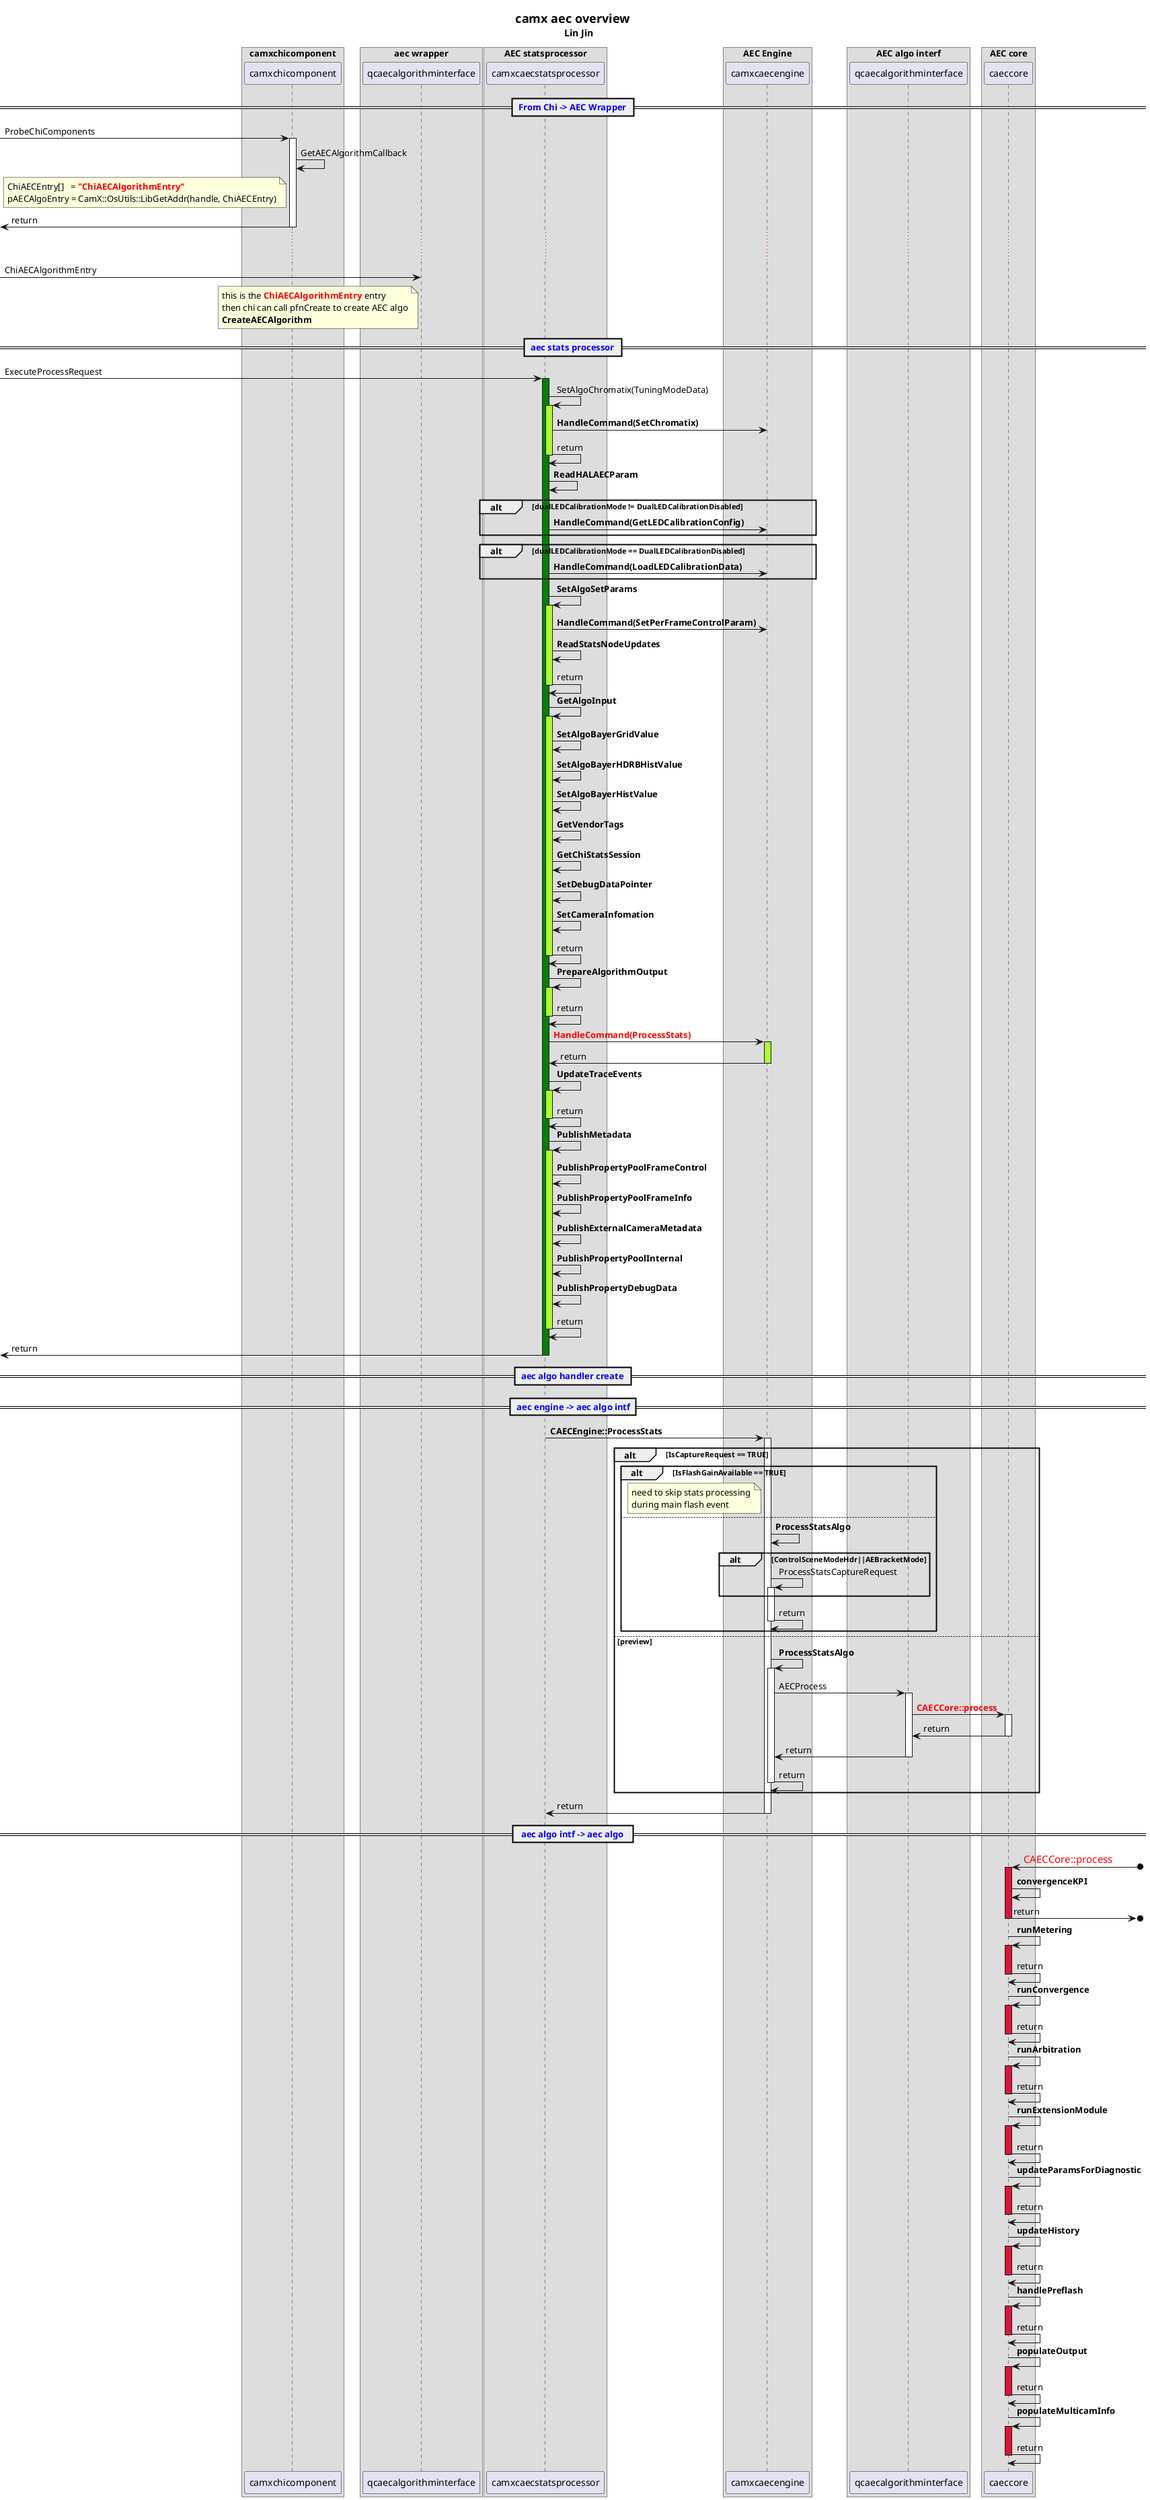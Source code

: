 @startuml
title <size:18>camx aec overview</size>\n     Lin Jin
/'box "camxchicomponent" #Chartreuse'/
box "camxchicomponent"
participant camxchicomponent
end box

/'box "aec wrapper" #BUSINESS'/
box "aec wrapper"
participant qcaecalgorithminterface
end box

/'box "AEC statsprocessor" #Violet'/
box "AEC statsprocessor"
participant camxcaecstatsprocessor
end box

/'box "AEC Engine" #SkyBlue'/
box "AEC Engine"
participant camxcaecengine
end box

/'box "AEC algo interf" #PaleGreen'/
box "AEC algo interf"
participant qcaecalgorithminterface as aec_algo_intf
end box

/'box "AEC core" #salmon'/
box "AEC core"
participant caeccore
end box

== <color:blue> From Chi -> AEC Wrapper </color>==
[->camxchicomponent: ProbeChiComponents
activate camxchicomponent
  camxchicomponent->camxchicomponent: GetAECAlgorithmCallback
  note left camxchicomponent
    ChiAECEntry[]   = <color:red>**"ChiAECAlgorithmEntry"**
    pAECAlgoEntry = CamX::OsUtils::LibGetAddr(handle, ChiAECEntry)
  end note
[<-camxchicomponent: return
deactivate camxchicomponent

... ...
[->qcaecalgorithminterface: ChiAECAlgorithmEntry
note left qcaecalgorithminterface
  this is the <color:red>**ChiAECAlgorithmEntry**</color> entry
  then chi can call pfnCreate to create AEC algo
  **CreateAECAlgorithm**
end note


== <color:blue> aec stats processor </color>==
[->camxcaecstatsprocessor: ExecuteProcessRequest
activate camxcaecstatsprocessor #green
  camxcaecstatsprocessor->camxcaecstatsprocessor: SetAlgoChromatix(TuningModeData)
  activate camxcaecstatsprocessor #GreenYellow
    camxcaecstatsprocessor->camxcaecengine: **HandleCommand(SetChromatix)**
  camxcaecstatsprocessor->camxcaecstatsprocessor: return
  deactivate camxcaecstatsprocessor

  camxcaecstatsprocessor->camxcaecstatsprocessor: **ReadHALAECParam**

  alt dualLEDCalibrationMode != DualLEDCalibrationDisabled
    camxcaecstatsprocessor->camxcaecengine: **HandleCommand(GetLEDCalibrationConfig)**
  end

  alt dualLEDCalibrationMode == DualLEDCalibrationDisabled
    camxcaecstatsprocessor->camxcaecengine: **HandleCommand(LoadLEDCalibrationData)**
  end

  camxcaecstatsprocessor->camxcaecstatsprocessor: **SetAlgoSetParams**
  activate camxcaecstatsprocessor #GreenYellow
    camxcaecstatsprocessor->camxcaecengine: **HandleCommand(SetPerFrameControlParam)**
    camxcaecstatsprocessor->camxcaecstatsprocessor: **ReadStatsNodeUpdates**
  camxcaecstatsprocessor->camxcaecstatsprocessor: return
  deactivate camxcaecstatsprocessor


  camxcaecstatsprocessor->camxcaecstatsprocessor: **GetAlgoInput**
  activate camxcaecstatsprocessor #GreenYellow
    camxcaecstatsprocessor->camxcaecstatsprocessor: **SetAlgoBayerGridValue**
    camxcaecstatsprocessor->camxcaecstatsprocessor: **SetAlgoBayerHDRBHistValue**
    camxcaecstatsprocessor->camxcaecstatsprocessor: **SetAlgoBayerHistValue**
    camxcaecstatsprocessor->camxcaecstatsprocessor: **GetVendorTags**
    camxcaecstatsprocessor->camxcaecstatsprocessor: **GetChiStatsSession**
    camxcaecstatsprocessor->camxcaecstatsprocessor: **SetDebugDataPointer**
    camxcaecstatsprocessor->camxcaecstatsprocessor: **SetCameraInfomation**
  camxcaecstatsprocessor->camxcaecstatsprocessor: return
  deactivate camxcaecstatsprocessor

  camxcaecstatsprocessor->camxcaecstatsprocessor: **PrepareAlgorithmOutput**
  activate camxcaecstatsprocessor #GreenYellow
  camxcaecstatsprocessor->camxcaecstatsprocessor: return
  deactivate camxcaecstatsprocessor


  camxcaecstatsprocessor->camxcaecengine: <color:red>**HandleCommand(ProcessStats)**</color>
  activate camxcaecengine #GreenYellow
  camxcaecengine->camxcaecstatsprocessor: return
  deactivate camxcaecengine

  camxcaecstatsprocessor->camxcaecstatsprocessor: **UpdateTraceEvents**
  activate camxcaecstatsprocessor #GreenYellow
  camxcaecstatsprocessor->camxcaecstatsprocessor: return
  deactivate camxcaecstatsprocessor

  camxcaecstatsprocessor->camxcaecstatsprocessor: **PublishMetadata**
  activate camxcaecstatsprocessor #GreenYellow
    camxcaecstatsprocessor->camxcaecstatsprocessor: **PublishPropertyPoolFrameControl**
    camxcaecstatsprocessor->camxcaecstatsprocessor: **PublishPropertyPoolFrameInfo**
    camxcaecstatsprocessor->camxcaecstatsprocessor: **PublishExternalCameraMetadata**
    camxcaecstatsprocessor->camxcaecstatsprocessor: **PublishPropertyPoolInternal**
    camxcaecstatsprocessor->camxcaecstatsprocessor: **PublishPropertyDebugData**
  camxcaecstatsprocessor->camxcaecstatsprocessor: return
  deactivate camxcaecstatsprocessor


[<-camxcaecstatsprocessor: return
deactivate camxcaecstatsprocessor


== <color:blue> aec algo handler create </color>==
== <color:blue> aec engine -> aec algo intf</color>==
camxcaecstatsprocessor->camxcaecengine: **CAECEngine::ProcessStats**
activate camxcaecengine

alt IsCaptureRequest == TRUE
  alt **IsFlashGainAvailable == TRUE**
    note left camxcaecengine
      need to skip stats processing
      during main flash event
    end note
  else
    camxcaecengine->camxcaecengine: **ProcessStatsAlgo**
    alt ControlSceneModeHdr||AEBracketMode
      camxcaecengine->camxcaecengine: ProcessStatsCaptureRequest
      activate camxcaecengine
    end
    camxcaecengine->camxcaecengine: return
    deactivate camxcaecengine
  end
else preview
  camxcaecengine->camxcaecengine: **ProcessStatsAlgo**
  activate camxcaecengine
    camxcaecengine->aec_algo_intf: AECProcess
    activate aec_algo_intf
      aec_algo_intf->caeccore: <color:red>**CAECCore::process**
      activate caeccore
      caeccore->aec_algo_intf: return
      deactivate caeccore
    aec_algo_intf->camxcaecengine: return
    deactivate aec_algo_intf

  camxcaecengine->camxcaecengine: return
  deactivate camxcaecengine
end

camxcaecengine->camxcaecstatsprocessor: return
deactivate camxcaecengine

== <color:blue>  aec algo intf -> aec algo  </color>==
caeccore<-o]: <size:15><color:red>CAECCore::process</color></size>
activate caeccore #crimson
  caeccore->caeccore: **convergenceKPI**
caeccore->o]: return
deactivate caeccore

caeccore->caeccore: **runMetering**
activate caeccore #crimson
caeccore->caeccore: return
deactivate caeccore

caeccore->caeccore: **runConvergence**
activate caeccore #crimson
caeccore->caeccore: return
deactivate caeccore

caeccore->caeccore: **runArbitration**
activate caeccore #crimson
caeccore->caeccore: return
deactivate caeccore

caeccore->caeccore: **runExtensionModule**
activate caeccore #crimson
caeccore->caeccore: return
deactivate caeccore

caeccore->caeccore: **updateParamsForDiagnostic**
activate caeccore #crimson
caeccore->caeccore: return
deactivate caeccore

caeccore->caeccore: **updateHistory**
activate caeccore #crimson
caeccore->caeccore: return
deactivate caeccore

caeccore->caeccore: **handlePreflash**
activate caeccore #crimson
caeccore->caeccore: return
deactivate caeccore

caeccore->caeccore: **populateOutput**
activate caeccore #crimson
caeccore->caeccore: return
deactivate caeccore

caeccore->caeccore: **populateMulticamInfo**
activate caeccore #crimson
caeccore->caeccore: return
deactivate caeccore
@enduml
